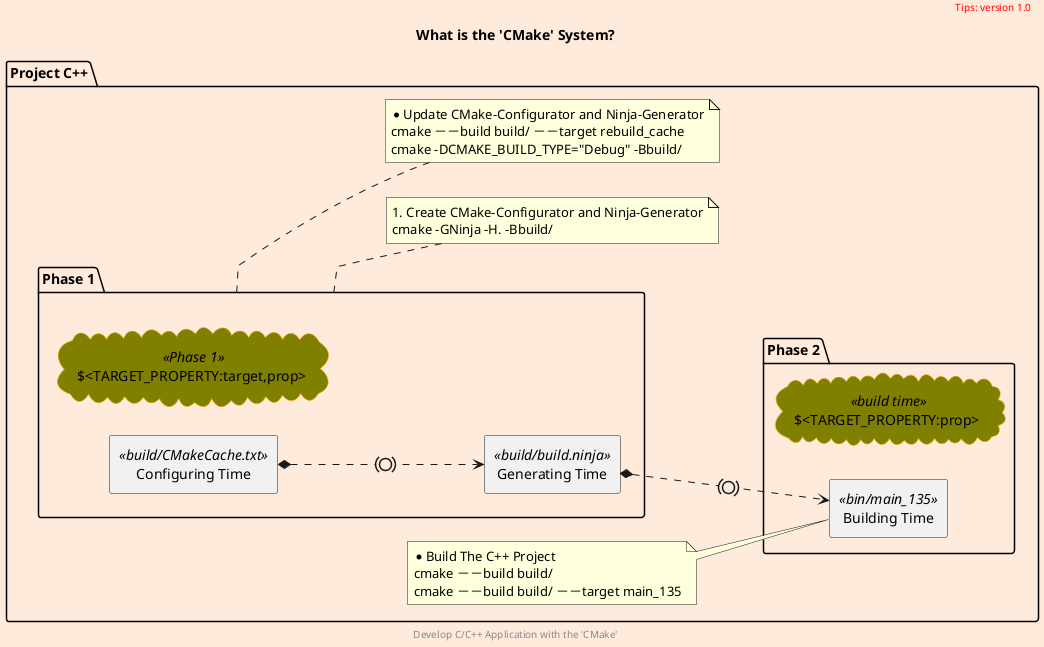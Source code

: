 @startuml what_cmake
scale 400 width
skinparam backgroundColor #FFEBDC
scale 1

skinparam cloud {
  backgroundColor Olive
  borderColor orange
}

left to right direction
package "Project C++" {

    package "Phase 1" as phase_1 {
        cloud "$<TARGET_PROPERTY:target,prop> " <<Phase 1>> as any_targets_1
        rectangle "Configuring Time" <<build/CMakeCache.txt>> as config_time
        rectangle "Generating Time" <<build/build.ninja>> as gen_time
    }

    package "Phase 2" as phase_2 {
        cloud "$<TARGET_PROPERTY:prop> " <<build time>> as build_targets
        rectangle "Building Time" <<bin/main_135>> as build_time
    }

    note right of phase_1
        1. Create CMake-Configurator and Ninja-Generator
        cmake -GNinja -H. -Bbuild/
    endnote
    note right of phase_1
        * Update CMake-Configurator and Ninja-Generator
        cmake －－build build/ －－target rebuild_cache
        cmake -DCMAKE_BUILD_TYPE="Debug" -Bbuild/
    endnote
    note left of build_time
        * Build The C++ Project
        cmake －－build build/
        cmake －－build build/ －－target main_135
    endnote
}

config_time *.(0).> gen_time
gen_time *.(0).> build_time


title
    What is the 'CMake' System?
end title

header
<font color=red>Tips: version 1.0</font>
endheader

center footer Develop C/C++ Application with the 'CMake'

@enduml